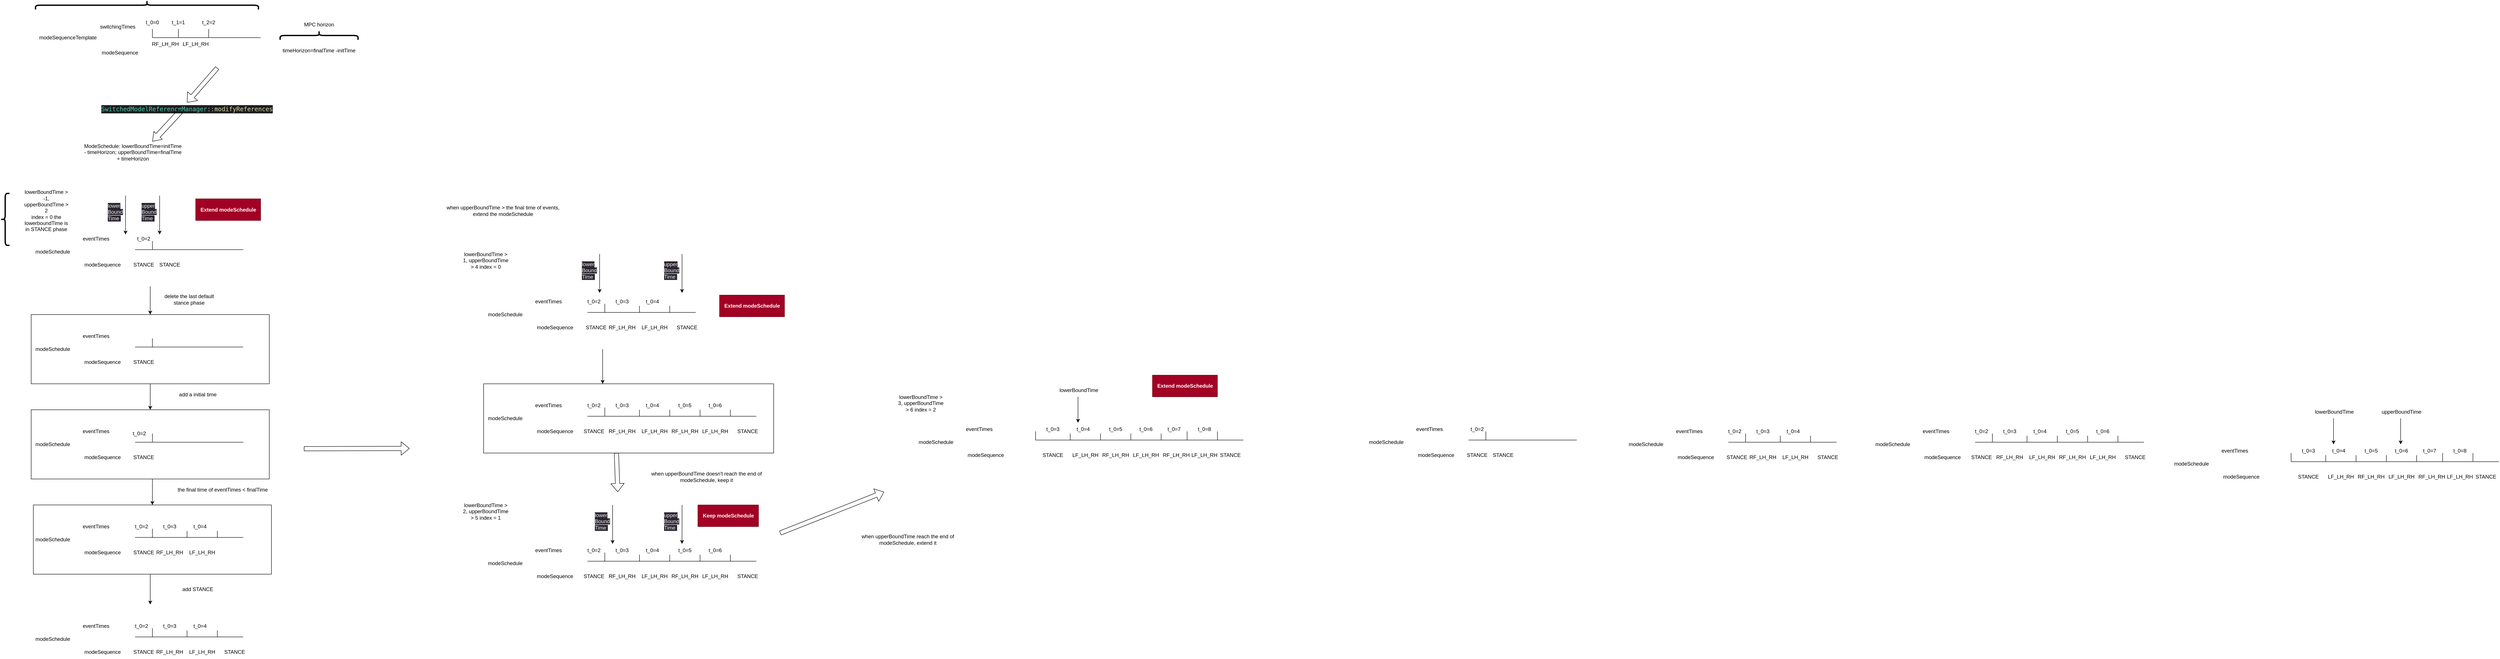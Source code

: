 <mxfile>
    <diagram id="Hmns1SX6gBMBKFeWI7t4" name="Page-1">
        <mxGraphModel dx="2286" dy="1203" grid="1" gridSize="10" guides="1" tooltips="1" connect="1" arrows="1" fold="1" page="1" pageScale="1" pageWidth="850" pageHeight="1100" math="0" shadow="0">
            <root>
                <mxCell id="0"/>
                <mxCell id="1" parent="0"/>
                <mxCell id="2" value="" style="endArrow=none;html=1;" parent="1" edge="1">
                    <mxGeometry width="50" height="50" relative="1" as="geometry">
                        <mxPoint x="-1210" y="270" as="sourcePoint"/>
                        <mxPoint x="-960" y="270" as="targetPoint"/>
                    </mxGeometry>
                </mxCell>
                <mxCell id="4" value="" style="endArrow=none;html=1;" parent="1" edge="1">
                    <mxGeometry width="50" height="50" relative="1" as="geometry">
                        <mxPoint x="-1170" y="270" as="sourcePoint"/>
                        <mxPoint x="-1170" y="250" as="targetPoint"/>
                    </mxGeometry>
                </mxCell>
                <mxCell id="5" value="modeSchedule" style="text;html=1;strokeColor=none;fillColor=none;align=center;verticalAlign=middle;whiteSpace=wrap;rounded=0;" parent="1" vertex="1">
                    <mxGeometry x="-1450" y="260" width="100" height="30" as="geometry"/>
                </mxCell>
                <mxCell id="6" value="t_0=2" style="text;html=1;strokeColor=none;fillColor=none;align=center;verticalAlign=middle;whiteSpace=wrap;rounded=0;" parent="1" vertex="1">
                    <mxGeometry x="-1220" y="230" width="60" height="30" as="geometry"/>
                </mxCell>
                <mxCell id="7" value="eventTimes" style="text;html=1;strokeColor=none;fillColor=none;align=center;verticalAlign=middle;whiteSpace=wrap;rounded=0;" parent="1" vertex="1">
                    <mxGeometry x="-1330" y="230" width="60" height="30" as="geometry"/>
                </mxCell>
                <mxCell id="8" value="modeSequence" style="text;html=1;strokeColor=none;fillColor=none;align=center;verticalAlign=middle;whiteSpace=wrap;rounded=0;" parent="1" vertex="1">
                    <mxGeometry x="-1330" y="290" width="90" height="30" as="geometry"/>
                </mxCell>
                <mxCell id="9" value="STANCE" style="text;html=1;strokeColor=none;fillColor=none;align=center;verticalAlign=middle;whiteSpace=wrap;rounded=0;" parent="1" vertex="1">
                    <mxGeometry x="-1220" y="290" width="60" height="30" as="geometry"/>
                </mxCell>
                <mxCell id="10" value="STANCE" style="text;html=1;strokeColor=none;fillColor=none;align=center;verticalAlign=middle;whiteSpace=wrap;rounded=0;" parent="1" vertex="1">
                    <mxGeometry x="-1160" y="290" width="60" height="30" as="geometry"/>
                </mxCell>
                <mxCell id="23" style="edgeStyle=none;html=1;exitX=0.5;exitY=1;exitDx=0;exitDy=0;entryX=0.5;entryY=0;entryDx=0;entryDy=0;" parent="1" target="21" edge="1">
                    <mxGeometry relative="1" as="geometry">
                        <mxPoint x="-1175" y="355" as="sourcePoint"/>
                    </mxGeometry>
                </mxCell>
                <mxCell id="13" value="" style="endArrow=none;html=1;" parent="1" edge="1">
                    <mxGeometry width="50" height="50" relative="1" as="geometry">
                        <mxPoint x="-1210" y="495" as="sourcePoint"/>
                        <mxPoint x="-960" y="495" as="targetPoint"/>
                    </mxGeometry>
                </mxCell>
                <mxCell id="14" value="" style="endArrow=none;html=1;" parent="1" edge="1">
                    <mxGeometry width="50" height="50" relative="1" as="geometry">
                        <mxPoint x="-1170" y="495" as="sourcePoint"/>
                        <mxPoint x="-1170" y="475" as="targetPoint"/>
                    </mxGeometry>
                </mxCell>
                <mxCell id="15" value="modeSchedule" style="text;html=1;strokeColor=none;fillColor=none;align=center;verticalAlign=middle;whiteSpace=wrap;rounded=0;" parent="1" vertex="1">
                    <mxGeometry x="-1450" y="485" width="100" height="30" as="geometry"/>
                </mxCell>
                <mxCell id="17" value="eventTimes" style="text;html=1;strokeColor=none;fillColor=none;align=center;verticalAlign=middle;whiteSpace=wrap;rounded=0;" parent="1" vertex="1">
                    <mxGeometry x="-1330" y="455" width="60" height="30" as="geometry"/>
                </mxCell>
                <mxCell id="18" value="modeSequence" style="text;html=1;strokeColor=none;fillColor=none;align=center;verticalAlign=middle;whiteSpace=wrap;rounded=0;" parent="1" vertex="1">
                    <mxGeometry x="-1330" y="515" width="90" height="30" as="geometry"/>
                </mxCell>
                <mxCell id="19" value="STANCE" style="text;html=1;strokeColor=none;fillColor=none;align=center;verticalAlign=middle;whiteSpace=wrap;rounded=0;" parent="1" vertex="1">
                    <mxGeometry x="-1220" y="515" width="60" height="30" as="geometry"/>
                </mxCell>
                <mxCell id="21" value="" style="rounded=0;whiteSpace=wrap;html=1;fillColor=none;" parent="1" vertex="1">
                    <mxGeometry x="-1450" y="420" width="550" height="160" as="geometry"/>
                </mxCell>
                <mxCell id="24" value="" style="endArrow=none;html=1;" parent="1" edge="1">
                    <mxGeometry width="50" height="50" relative="1" as="geometry">
                        <mxPoint x="-1170" y="-220" as="sourcePoint"/>
                        <mxPoint x="-920" y="-220" as="targetPoint"/>
                    </mxGeometry>
                </mxCell>
                <mxCell id="25" value="" style="endArrow=none;html=1;entryX=0.5;entryY=1;entryDx=0;entryDy=0;" parent="1" target="34" edge="1">
                    <mxGeometry width="50" height="50" relative="1" as="geometry">
                        <mxPoint x="-1110" y="-220" as="sourcePoint"/>
                        <mxPoint x="-1130" y="-240" as="targetPoint"/>
                    </mxGeometry>
                </mxCell>
                <mxCell id="26" value="modeSequenceTemplate" style="text;html=1;strokeColor=none;fillColor=none;align=center;verticalAlign=middle;whiteSpace=wrap;rounded=0;" parent="1" vertex="1">
                    <mxGeometry x="-1440" y="-235" width="150" height="30" as="geometry"/>
                </mxCell>
                <mxCell id="27" value="t_0=0" style="text;html=1;strokeColor=none;fillColor=none;align=center;verticalAlign=middle;whiteSpace=wrap;rounded=0;" parent="1" vertex="1">
                    <mxGeometry x="-1200" y="-270" width="60" height="30" as="geometry"/>
                </mxCell>
                <mxCell id="28" value="switchingTimes" style="text;html=1;strokeColor=none;fillColor=none;align=center;verticalAlign=middle;whiteSpace=wrap;rounded=0;" parent="1" vertex="1">
                    <mxGeometry x="-1290" y="-260" width="80" height="30" as="geometry"/>
                </mxCell>
                <mxCell id="29" value="modeSequence" style="text;html=1;strokeColor=none;fillColor=none;align=center;verticalAlign=middle;whiteSpace=wrap;rounded=0;" parent="1" vertex="1">
                    <mxGeometry x="-1290" y="-200" width="90" height="30" as="geometry"/>
                </mxCell>
                <mxCell id="30" value="RF_LH_RH" style="text;html=1;strokeColor=none;fillColor=none;align=center;verticalAlign=middle;whiteSpace=wrap;rounded=0;" parent="1" vertex="1">
                    <mxGeometry x="-1170" y="-220" width="60" height="30" as="geometry"/>
                </mxCell>
                <mxCell id="31" value="LF_LH_RH" style="text;html=1;strokeColor=none;fillColor=none;align=center;verticalAlign=middle;whiteSpace=wrap;rounded=0;" parent="1" vertex="1">
                    <mxGeometry x="-1100" y="-220" width="60" height="30" as="geometry"/>
                </mxCell>
                <mxCell id="33" value="" style="endArrow=none;html=1;" parent="1" edge="1">
                    <mxGeometry width="50" height="50" relative="1" as="geometry">
                        <mxPoint x="-1170" y="-220" as="sourcePoint"/>
                        <mxPoint x="-1170" y="-240" as="targetPoint"/>
                    </mxGeometry>
                </mxCell>
                <mxCell id="34" value="t_1=1" style="text;html=1;strokeColor=none;fillColor=none;align=center;verticalAlign=middle;whiteSpace=wrap;rounded=0;" parent="1" vertex="1">
                    <mxGeometry x="-1140" y="-270" width="60" height="30" as="geometry"/>
                </mxCell>
                <mxCell id="35" value="" style="endArrow=none;html=1;entryX=0.5;entryY=1;entryDx=0;entryDy=0;" parent="1" edge="1">
                    <mxGeometry width="50" height="50" relative="1" as="geometry">
                        <mxPoint x="-1040" y="-220" as="sourcePoint"/>
                        <mxPoint x="-1040" y="-240" as="targetPoint"/>
                    </mxGeometry>
                </mxCell>
                <mxCell id="36" value="t_2=2" style="text;html=1;strokeColor=none;fillColor=none;align=center;verticalAlign=middle;whiteSpace=wrap;rounded=0;" parent="1" vertex="1">
                    <mxGeometry x="-1070" y="-270" width="60" height="30" as="geometry"/>
                </mxCell>
                <mxCell id="37" value="" style="endArrow=none;html=1;" parent="1" edge="1">
                    <mxGeometry width="50" height="50" relative="1" as="geometry">
                        <mxPoint x="-1210" y="715" as="sourcePoint"/>
                        <mxPoint x="-960" y="715" as="targetPoint"/>
                    </mxGeometry>
                </mxCell>
                <mxCell id="38" value="" style="endArrow=none;html=1;" parent="1" edge="1">
                    <mxGeometry width="50" height="50" relative="1" as="geometry">
                        <mxPoint x="-1170" y="715" as="sourcePoint"/>
                        <mxPoint x="-1170" y="695" as="targetPoint"/>
                    </mxGeometry>
                </mxCell>
                <mxCell id="39" value="modeSchedule" style="text;html=1;strokeColor=none;fillColor=none;align=center;verticalAlign=middle;whiteSpace=wrap;rounded=0;" parent="1" vertex="1">
                    <mxGeometry x="-1450" y="705" width="100" height="30" as="geometry"/>
                </mxCell>
                <mxCell id="40" value="eventTimes" style="text;html=1;strokeColor=none;fillColor=none;align=center;verticalAlign=middle;whiteSpace=wrap;rounded=0;" parent="1" vertex="1">
                    <mxGeometry x="-1330" y="675" width="60" height="30" as="geometry"/>
                </mxCell>
                <mxCell id="41" value="modeSequence" style="text;html=1;strokeColor=none;fillColor=none;align=center;verticalAlign=middle;whiteSpace=wrap;rounded=0;" parent="1" vertex="1">
                    <mxGeometry x="-1330" y="735" width="90" height="30" as="geometry"/>
                </mxCell>
                <mxCell id="42" value="STANCE" style="text;html=1;strokeColor=none;fillColor=none;align=center;verticalAlign=middle;whiteSpace=wrap;rounded=0;" parent="1" vertex="1">
                    <mxGeometry x="-1220" y="735" width="60" height="30" as="geometry"/>
                </mxCell>
                <mxCell id="43" value="" style="rounded=0;whiteSpace=wrap;html=1;fillColor=none;" parent="1" vertex="1">
                    <mxGeometry x="-1450" y="640" width="550" height="160" as="geometry"/>
                </mxCell>
                <mxCell id="45" value="" style="endArrow=classic;html=1;entryX=0.5;entryY=0;entryDx=0;entryDy=0;exitX=0.5;exitY=1;exitDx=0;exitDy=0;" parent="1" source="21" target="43" edge="1">
                    <mxGeometry width="50" height="50" relative="1" as="geometry">
                        <mxPoint x="-1120" y="590" as="sourcePoint"/>
                        <mxPoint x="-1070" y="540" as="targetPoint"/>
                    </mxGeometry>
                </mxCell>
                <mxCell id="46" value="t_0=2" style="text;html=1;strokeColor=none;fillColor=none;align=center;verticalAlign=middle;whiteSpace=wrap;rounded=0;" parent="1" vertex="1">
                    <mxGeometry x="-1230" y="680" width="60" height="30" as="geometry"/>
                </mxCell>
                <mxCell id="47" value="timeHorizon=finalTime -initTime" style="text;html=1;strokeColor=none;fillColor=none;align=center;verticalAlign=middle;whiteSpace=wrap;rounded=0;" parent="1" vertex="1">
                    <mxGeometry x="-880" y="-205" width="190" height="30" as="geometry"/>
                </mxCell>
                <mxCell id="48" value="ModeSchedule: lowerBoundTime=initTime - timeHorizon; upperBoundTime=finalTime + timeHorizon" style="text;html=1;strokeColor=none;fillColor=none;align=center;verticalAlign=middle;whiteSpace=wrap;rounded=0;" parent="1" vertex="1">
                    <mxGeometry x="-1330" y="20" width="230" height="50" as="geometry"/>
                </mxCell>
                <mxCell id="49" value="delete the last default stance phase" style="text;html=1;strokeColor=none;fillColor=none;align=center;verticalAlign=middle;whiteSpace=wrap;rounded=0;" parent="1" vertex="1">
                    <mxGeometry x="-1160" y="370" width="150" height="30" as="geometry"/>
                </mxCell>
                <mxCell id="50" value="add a initial time" style="text;html=1;strokeColor=none;fillColor=none;align=center;verticalAlign=middle;whiteSpace=wrap;rounded=0;" parent="1" vertex="1">
                    <mxGeometry x="-1140" y="590" width="150" height="30" as="geometry"/>
                </mxCell>
                <mxCell id="51" value="" style="endArrow=classic;html=1;entryX=0.5;entryY=0;entryDx=0;entryDy=0;exitX=0.5;exitY=1;exitDx=0;exitDy=0;" parent="1" edge="1">
                    <mxGeometry width="50" height="50" relative="1" as="geometry">
                        <mxPoint x="-1170" y="800" as="sourcePoint"/>
                        <mxPoint x="-1170" y="860" as="targetPoint"/>
                    </mxGeometry>
                </mxCell>
                <mxCell id="52" value="the final time of eventTimes &amp;lt; finalTime" style="text;html=1;strokeColor=none;fillColor=none;align=center;verticalAlign=middle;whiteSpace=wrap;rounded=0;" parent="1" vertex="1">
                    <mxGeometry x="-1135" y="810" width="255" height="30" as="geometry"/>
                </mxCell>
                <mxCell id="55" value="RF_LH_RH" style="text;html=1;strokeColor=none;fillColor=none;align=center;verticalAlign=middle;whiteSpace=wrap;rounded=0;" parent="1" vertex="1">
                    <mxGeometry x="-1160" y="955" width="60" height="30" as="geometry"/>
                </mxCell>
                <mxCell id="56" value="" style="endArrow=none;html=1;" parent="1" edge="1">
                    <mxGeometry width="50" height="50" relative="1" as="geometry">
                        <mxPoint x="-1210.0" y="935" as="sourcePoint"/>
                        <mxPoint x="-960.0" y="935" as="targetPoint"/>
                    </mxGeometry>
                </mxCell>
                <mxCell id="57" value="" style="endArrow=none;html=1;" parent="1" edge="1">
                    <mxGeometry width="50" height="50" relative="1" as="geometry">
                        <mxPoint x="-1170.0" y="935" as="sourcePoint"/>
                        <mxPoint x="-1170.0" y="915" as="targetPoint"/>
                    </mxGeometry>
                </mxCell>
                <mxCell id="58" value="modeSchedule" style="text;html=1;strokeColor=none;fillColor=none;align=center;verticalAlign=middle;whiteSpace=wrap;rounded=0;" parent="1" vertex="1">
                    <mxGeometry x="-1450" y="925" width="100" height="30" as="geometry"/>
                </mxCell>
                <mxCell id="59" value="eventTimes" style="text;html=1;strokeColor=none;fillColor=none;align=center;verticalAlign=middle;whiteSpace=wrap;rounded=0;" parent="1" vertex="1">
                    <mxGeometry x="-1330" y="895" width="60" height="30" as="geometry"/>
                </mxCell>
                <mxCell id="60" value="modeSequence" style="text;html=1;strokeColor=none;fillColor=none;align=center;verticalAlign=middle;whiteSpace=wrap;rounded=0;" parent="1" vertex="1">
                    <mxGeometry x="-1330" y="955" width="90" height="30" as="geometry"/>
                </mxCell>
                <mxCell id="61" value="STANCE" style="text;html=1;strokeColor=none;fillColor=none;align=center;verticalAlign=middle;whiteSpace=wrap;rounded=0;" parent="1" vertex="1">
                    <mxGeometry x="-1220" y="955" width="60" height="30" as="geometry"/>
                </mxCell>
                <mxCell id="63" value="t_0=2" style="text;html=1;strokeColor=none;fillColor=none;align=center;verticalAlign=middle;whiteSpace=wrap;rounded=0;" parent="1" vertex="1">
                    <mxGeometry x="-1220" y="895" width="50" height="30" as="geometry"/>
                </mxCell>
                <mxCell id="65" value="" style="endArrow=none;html=1;" parent="1" edge="1">
                    <mxGeometry width="50" height="50" relative="1" as="geometry">
                        <mxPoint x="-1090" y="935" as="sourcePoint"/>
                        <mxPoint x="-1090" y="920" as="targetPoint"/>
                        <Array as="points">
                            <mxPoint x="-1090" y="925"/>
                        </Array>
                    </mxGeometry>
                </mxCell>
                <mxCell id="66" value="t_0=3" style="text;html=1;strokeColor=none;fillColor=none;align=center;verticalAlign=middle;whiteSpace=wrap;rounded=0;" parent="1" vertex="1">
                    <mxGeometry x="-1155" y="895" width="50" height="30" as="geometry"/>
                </mxCell>
                <mxCell id="67" value="" style="endArrow=none;html=1;" parent="1" edge="1">
                    <mxGeometry width="50" height="50" relative="1" as="geometry">
                        <mxPoint x="-1020" y="935" as="sourcePoint"/>
                        <mxPoint x="-1020" y="920" as="targetPoint"/>
                        <Array as="points">
                            <mxPoint x="-1020" y="925"/>
                        </Array>
                    </mxGeometry>
                </mxCell>
                <mxCell id="68" value="t_0=4" style="text;html=1;strokeColor=none;fillColor=none;align=center;verticalAlign=middle;whiteSpace=wrap;rounded=0;" parent="1" vertex="1">
                    <mxGeometry x="-1085" y="895" width="50" height="30" as="geometry"/>
                </mxCell>
                <mxCell id="69" value="LF_LH_RH" style="text;html=1;strokeColor=none;fillColor=none;align=center;verticalAlign=middle;whiteSpace=wrap;rounded=0;" parent="1" vertex="1">
                    <mxGeometry x="-1085" y="955" width="60" height="30" as="geometry"/>
                </mxCell>
                <mxCell id="70" value="RF_LH_RH" style="text;html=1;strokeColor=none;fillColor=none;align=center;verticalAlign=middle;whiteSpace=wrap;rounded=0;" parent="1" vertex="1">
                    <mxGeometry x="-1160" y="1185" width="60" height="30" as="geometry"/>
                </mxCell>
                <mxCell id="71" value="" style="endArrow=none;html=1;" parent="1" edge="1">
                    <mxGeometry width="50" height="50" relative="1" as="geometry">
                        <mxPoint x="-1210.0" y="1165" as="sourcePoint"/>
                        <mxPoint x="-960.0" y="1165" as="targetPoint"/>
                    </mxGeometry>
                </mxCell>
                <mxCell id="72" value="" style="endArrow=none;html=1;" parent="1" edge="1">
                    <mxGeometry width="50" height="50" relative="1" as="geometry">
                        <mxPoint x="-1170.0" y="1165" as="sourcePoint"/>
                        <mxPoint x="-1170.0" y="1145" as="targetPoint"/>
                    </mxGeometry>
                </mxCell>
                <mxCell id="73" value="modeSchedule" style="text;html=1;strokeColor=none;fillColor=none;align=center;verticalAlign=middle;whiteSpace=wrap;rounded=0;" parent="1" vertex="1">
                    <mxGeometry x="-1450" y="1155" width="100" height="30" as="geometry"/>
                </mxCell>
                <mxCell id="74" value="eventTimes" style="text;html=1;strokeColor=none;fillColor=none;align=center;verticalAlign=middle;whiteSpace=wrap;rounded=0;" parent="1" vertex="1">
                    <mxGeometry x="-1330" y="1125" width="60" height="30" as="geometry"/>
                </mxCell>
                <mxCell id="75" value="modeSequence" style="text;html=1;strokeColor=none;fillColor=none;align=center;verticalAlign=middle;whiteSpace=wrap;rounded=0;" parent="1" vertex="1">
                    <mxGeometry x="-1330" y="1185" width="90" height="30" as="geometry"/>
                </mxCell>
                <mxCell id="76" value="STANCE" style="text;html=1;strokeColor=none;fillColor=none;align=center;verticalAlign=middle;whiteSpace=wrap;rounded=0;" parent="1" vertex="1">
                    <mxGeometry x="-1220" y="1185" width="60" height="30" as="geometry"/>
                </mxCell>
                <mxCell id="78" value="t_0=2" style="text;html=1;strokeColor=none;fillColor=none;align=center;verticalAlign=middle;whiteSpace=wrap;rounded=0;" parent="1" vertex="1">
                    <mxGeometry x="-1220" y="1125" width="50" height="30" as="geometry"/>
                </mxCell>
                <mxCell id="79" value="" style="endArrow=none;html=1;" parent="1" edge="1">
                    <mxGeometry width="50" height="50" relative="1" as="geometry">
                        <mxPoint x="-1090" y="1165" as="sourcePoint"/>
                        <mxPoint x="-1090" y="1150" as="targetPoint"/>
                        <Array as="points">
                            <mxPoint x="-1090" y="1155"/>
                        </Array>
                    </mxGeometry>
                </mxCell>
                <mxCell id="80" value="t_0=3" style="text;html=1;strokeColor=none;fillColor=none;align=center;verticalAlign=middle;whiteSpace=wrap;rounded=0;" parent="1" vertex="1">
                    <mxGeometry x="-1155" y="1125" width="50" height="30" as="geometry"/>
                </mxCell>
                <mxCell id="81" value="" style="endArrow=none;html=1;" parent="1" edge="1">
                    <mxGeometry width="50" height="50" relative="1" as="geometry">
                        <mxPoint x="-1020" y="1165" as="sourcePoint"/>
                        <mxPoint x="-1020" y="1150" as="targetPoint"/>
                        <Array as="points">
                            <mxPoint x="-1020" y="1155"/>
                        </Array>
                    </mxGeometry>
                </mxCell>
                <mxCell id="82" value="t_0=4" style="text;html=1;strokeColor=none;fillColor=none;align=center;verticalAlign=middle;whiteSpace=wrap;rounded=0;" parent="1" vertex="1">
                    <mxGeometry x="-1085" y="1125" width="50" height="30" as="geometry"/>
                </mxCell>
                <mxCell id="83" value="LF_LH_RH" style="text;html=1;strokeColor=none;fillColor=none;align=center;verticalAlign=middle;whiteSpace=wrap;rounded=0;" parent="1" vertex="1">
                    <mxGeometry x="-1085" y="1185" width="60" height="30" as="geometry"/>
                </mxCell>
                <mxCell id="85" value="" style="endArrow=classic;html=1;entryX=0.5;entryY=0;entryDx=0;entryDy=0;exitX=0.5;exitY=1;exitDx=0;exitDy=0;" parent="1" edge="1">
                    <mxGeometry width="50" height="50" relative="1" as="geometry">
                        <mxPoint x="-1175" y="1020" as="sourcePoint"/>
                        <mxPoint x="-1175" y="1090" as="targetPoint"/>
                    </mxGeometry>
                </mxCell>
                <mxCell id="86" value="add STANCE" style="text;html=1;strokeColor=none;fillColor=none;align=center;verticalAlign=middle;whiteSpace=wrap;rounded=0;" parent="1" vertex="1">
                    <mxGeometry x="-1140" y="1040" width="150" height="30" as="geometry"/>
                </mxCell>
                <mxCell id="87" value="STANCE" style="text;html=1;strokeColor=none;fillColor=none;align=center;verticalAlign=middle;whiteSpace=wrap;rounded=0;" parent="1" vertex="1">
                    <mxGeometry x="-1010" y="1185" width="60" height="30" as="geometry"/>
                </mxCell>
                <mxCell id="90" value="lowerBoundTime &amp;gt; -1, upperBoundTime &amp;gt; 2 &lt;br&gt;index = 0 the lowerboundTime is in STANCE phase" style="text;html=1;strokeColor=none;fillColor=none;align=center;verticalAlign=middle;whiteSpace=wrap;rounded=0;" parent="1" vertex="1">
                    <mxGeometry x="-1470" y="120" width="110" height="120" as="geometry"/>
                </mxCell>
                <mxCell id="93" value="RF_LH_RH" style="text;html=1;strokeColor=none;fillColor=none;align=center;verticalAlign=middle;whiteSpace=wrap;rounded=0;" parent="1" vertex="1">
                    <mxGeometry x="-115" y="435" width="60" height="30" as="geometry"/>
                </mxCell>
                <mxCell id="94" value="" style="endArrow=none;html=1;" parent="1" edge="1">
                    <mxGeometry width="50" height="50" relative="1" as="geometry">
                        <mxPoint x="-165.0" y="415" as="sourcePoint"/>
                        <mxPoint x="85.0" y="415" as="targetPoint"/>
                    </mxGeometry>
                </mxCell>
                <mxCell id="95" value="" style="endArrow=none;html=1;" parent="1" edge="1">
                    <mxGeometry width="50" height="50" relative="1" as="geometry">
                        <mxPoint x="-125.0" y="415" as="sourcePoint"/>
                        <mxPoint x="-125.0" y="395" as="targetPoint"/>
                    </mxGeometry>
                </mxCell>
                <mxCell id="96" value="modeSchedule" style="text;html=1;strokeColor=none;fillColor=none;align=center;verticalAlign=middle;whiteSpace=wrap;rounded=0;" parent="1" vertex="1">
                    <mxGeometry x="-405" y="405" width="100" height="30" as="geometry"/>
                </mxCell>
                <mxCell id="97" value="eventTimes" style="text;html=1;strokeColor=none;fillColor=none;align=center;verticalAlign=middle;whiteSpace=wrap;rounded=0;" parent="1" vertex="1">
                    <mxGeometry x="-285" y="375" width="60" height="30" as="geometry"/>
                </mxCell>
                <mxCell id="98" value="modeSequence" style="text;html=1;strokeColor=none;fillColor=none;align=center;verticalAlign=middle;whiteSpace=wrap;rounded=0;" parent="1" vertex="1">
                    <mxGeometry x="-285" y="435" width="90" height="30" as="geometry"/>
                </mxCell>
                <mxCell id="99" value="STANCE" style="text;html=1;strokeColor=none;fillColor=none;align=center;verticalAlign=middle;whiteSpace=wrap;rounded=0;" parent="1" vertex="1">
                    <mxGeometry x="-175" y="435" width="60" height="30" as="geometry"/>
                </mxCell>
                <mxCell id="101" value="t_0=2" style="text;html=1;strokeColor=none;fillColor=none;align=center;verticalAlign=middle;whiteSpace=wrap;rounded=0;" parent="1" vertex="1">
                    <mxGeometry x="-175" y="375" width="50" height="30" as="geometry"/>
                </mxCell>
                <mxCell id="102" value="" style="endArrow=none;html=1;" parent="1" edge="1">
                    <mxGeometry width="50" height="50" relative="1" as="geometry">
                        <mxPoint x="-45" y="415" as="sourcePoint"/>
                        <mxPoint x="-45" y="400" as="targetPoint"/>
                        <Array as="points">
                            <mxPoint x="-45" y="405"/>
                        </Array>
                    </mxGeometry>
                </mxCell>
                <mxCell id="103" value="t_0=3" style="text;html=1;strokeColor=none;fillColor=none;align=center;verticalAlign=middle;whiteSpace=wrap;rounded=0;" parent="1" vertex="1">
                    <mxGeometry x="-110" y="375" width="50" height="30" as="geometry"/>
                </mxCell>
                <mxCell id="104" value="" style="endArrow=none;html=1;" parent="1" edge="1">
                    <mxGeometry width="50" height="50" relative="1" as="geometry">
                        <mxPoint x="25" y="415" as="sourcePoint"/>
                        <mxPoint x="25" y="400" as="targetPoint"/>
                        <Array as="points">
                            <mxPoint x="25" y="405"/>
                        </Array>
                    </mxGeometry>
                </mxCell>
                <mxCell id="105" value="t_0=4" style="text;html=1;strokeColor=none;fillColor=none;align=center;verticalAlign=middle;whiteSpace=wrap;rounded=0;" parent="1" vertex="1">
                    <mxGeometry x="-40" y="375" width="50" height="30" as="geometry"/>
                </mxCell>
                <mxCell id="106" value="LF_LH_RH" style="text;html=1;strokeColor=none;fillColor=none;align=center;verticalAlign=middle;whiteSpace=wrap;rounded=0;" parent="1" vertex="1">
                    <mxGeometry x="-40" y="435" width="60" height="30" as="geometry"/>
                </mxCell>
                <mxCell id="107" value="STANCE" style="text;html=1;strokeColor=none;fillColor=none;align=center;verticalAlign=middle;whiteSpace=wrap;rounded=0;" parent="1" vertex="1">
                    <mxGeometry x="35" y="435" width="60" height="30" as="geometry"/>
                </mxCell>
                <mxCell id="109" value="" style="endArrow=none;html=1;" parent="1" edge="1">
                    <mxGeometry width="50" height="50" relative="1" as="geometry">
                        <mxPoint x="-165.0" y="655" as="sourcePoint"/>
                        <mxPoint x="225" y="655" as="targetPoint"/>
                    </mxGeometry>
                </mxCell>
                <mxCell id="110" value="" style="endArrow=none;html=1;" parent="1" edge="1">
                    <mxGeometry width="50" height="50" relative="1" as="geometry">
                        <mxPoint x="-125.0" y="655" as="sourcePoint"/>
                        <mxPoint x="-125.0" y="635" as="targetPoint"/>
                    </mxGeometry>
                </mxCell>
                <mxCell id="111" value="modeSchedule" style="text;html=1;strokeColor=none;fillColor=none;align=center;verticalAlign=middle;whiteSpace=wrap;rounded=0;" parent="1" vertex="1">
                    <mxGeometry x="-405" y="645" width="100" height="30" as="geometry"/>
                </mxCell>
                <mxCell id="112" value="eventTimes" style="text;html=1;strokeColor=none;fillColor=none;align=center;verticalAlign=middle;whiteSpace=wrap;rounded=0;" parent="1" vertex="1">
                    <mxGeometry x="-285" y="615" width="60" height="30" as="geometry"/>
                </mxCell>
                <mxCell id="113" value="modeSequence" style="text;html=1;strokeColor=none;fillColor=none;align=center;verticalAlign=middle;whiteSpace=wrap;rounded=0;" parent="1" vertex="1">
                    <mxGeometry x="-285" y="675" width="90" height="30" as="geometry"/>
                </mxCell>
                <mxCell id="117" value="" style="endArrow=none;html=1;" parent="1" edge="1">
                    <mxGeometry width="50" height="50" relative="1" as="geometry">
                        <mxPoint x="-45" y="655" as="sourcePoint"/>
                        <mxPoint x="-45" y="640" as="targetPoint"/>
                        <Array as="points">
                            <mxPoint x="-45" y="645"/>
                        </Array>
                    </mxGeometry>
                </mxCell>
                <mxCell id="118" value="t_0=3" style="text;html=1;strokeColor=none;fillColor=none;align=center;verticalAlign=middle;whiteSpace=wrap;rounded=0;" parent="1" vertex="1">
                    <mxGeometry x="-110" y="615" width="50" height="30" as="geometry"/>
                </mxCell>
                <mxCell id="119" value="" style="endArrow=none;html=1;" parent="1" edge="1">
                    <mxGeometry width="50" height="50" relative="1" as="geometry">
                        <mxPoint x="25" y="655" as="sourcePoint"/>
                        <mxPoint x="25" y="640" as="targetPoint"/>
                        <Array as="points">
                            <mxPoint x="25" y="645"/>
                        </Array>
                    </mxGeometry>
                </mxCell>
                <mxCell id="120" value="t_0=4" style="text;html=1;strokeColor=none;fillColor=none;align=center;verticalAlign=middle;whiteSpace=wrap;rounded=0;" parent="1" vertex="1">
                    <mxGeometry x="-40" y="615" width="50" height="30" as="geometry"/>
                </mxCell>
                <mxCell id="121" value="LF_LH_RH" style="text;html=1;strokeColor=none;fillColor=none;align=center;verticalAlign=middle;whiteSpace=wrap;rounded=0;" parent="1" vertex="1">
                    <mxGeometry x="-40" y="675" width="60" height="30" as="geometry"/>
                </mxCell>
                <mxCell id="123" value="" style="endArrow=classic;html=1;exitX=0.5;exitY=1;exitDx=0;exitDy=0;entryX=0.5;entryY=0;entryDx=0;entryDy=0;" parent="1" edge="1">
                    <mxGeometry width="50" height="50" relative="1" as="geometry">
                        <mxPoint x="-130" y="500" as="sourcePoint"/>
                        <mxPoint x="-130" y="580" as="targetPoint"/>
                    </mxGeometry>
                </mxCell>
                <mxCell id="125" value="STANCE" style="text;html=1;strokeColor=none;fillColor=none;align=center;verticalAlign=middle;whiteSpace=wrap;rounded=0;" parent="1" vertex="1">
                    <mxGeometry x="-180" y="675" width="60" height="30" as="geometry"/>
                </mxCell>
                <mxCell id="126" value="lowerBoundTime &amp;gt; 1, upperBoundTime &amp;gt; 4 index = 0" style="text;html=1;strokeColor=none;fillColor=none;align=center;verticalAlign=middle;whiteSpace=wrap;rounded=0;" parent="1" vertex="1">
                    <mxGeometry x="-455" y="260" width="110" height="70" as="geometry"/>
                </mxCell>
                <mxCell id="127" value="t_0=2" style="text;html=1;strokeColor=none;fillColor=none;align=center;verticalAlign=middle;whiteSpace=wrap;rounded=0;" parent="1" vertex="1">
                    <mxGeometry x="-175" y="615" width="50" height="30" as="geometry"/>
                </mxCell>
                <mxCell id="128" value="RF_LH_RH" style="text;html=1;strokeColor=none;fillColor=none;align=center;verticalAlign=middle;whiteSpace=wrap;rounded=0;" parent="1" vertex="1">
                    <mxGeometry x="-115" y="675" width="60" height="30" as="geometry"/>
                </mxCell>
                <mxCell id="129" value="RF_LH_RH" style="text;html=1;strokeColor=none;fillColor=none;align=center;verticalAlign=middle;whiteSpace=wrap;rounded=0;" parent="1" vertex="1">
                    <mxGeometry x="30" y="675" width="60" height="30" as="geometry"/>
                </mxCell>
                <mxCell id="130" value="t_0=5" style="text;html=1;strokeColor=none;fillColor=none;align=center;verticalAlign=middle;whiteSpace=wrap;rounded=0;" parent="1" vertex="1">
                    <mxGeometry x="35" y="615" width="50" height="30" as="geometry"/>
                </mxCell>
                <mxCell id="133" value="" style="endArrow=none;html=1;" parent="1" edge="1">
                    <mxGeometry width="50" height="50" relative="1" as="geometry">
                        <mxPoint x="95" y="655" as="sourcePoint"/>
                        <mxPoint x="95" y="640" as="targetPoint"/>
                        <Array as="points">
                            <mxPoint x="95" y="645"/>
                        </Array>
                    </mxGeometry>
                </mxCell>
                <mxCell id="134" value="LF_LH_RH" style="text;html=1;strokeColor=none;fillColor=none;align=center;verticalAlign=middle;whiteSpace=wrap;rounded=0;" parent="1" vertex="1">
                    <mxGeometry x="100" y="675" width="60" height="30" as="geometry"/>
                </mxCell>
                <mxCell id="135" value="" style="endArrow=none;html=1;" parent="1" edge="1">
                    <mxGeometry width="50" height="50" relative="1" as="geometry">
                        <mxPoint x="165" y="655" as="sourcePoint"/>
                        <mxPoint x="165" y="640" as="targetPoint"/>
                        <Array as="points">
                            <mxPoint x="165" y="645"/>
                        </Array>
                    </mxGeometry>
                </mxCell>
                <mxCell id="136" value="t_0=6" style="text;html=1;strokeColor=none;fillColor=none;align=center;verticalAlign=middle;whiteSpace=wrap;rounded=0;" parent="1" vertex="1">
                    <mxGeometry x="105" y="615" width="50" height="30" as="geometry"/>
                </mxCell>
                <mxCell id="137" value="STANCE" style="text;html=1;strokeColor=none;fillColor=none;align=center;verticalAlign=middle;whiteSpace=wrap;rounded=0;" parent="1" vertex="1">
                    <mxGeometry x="175" y="675" width="60" height="30" as="geometry"/>
                </mxCell>
                <mxCell id="139" value="" style="rounded=0;whiteSpace=wrap;html=1;fillColor=none;" parent="1" vertex="1">
                    <mxGeometry x="-405" y="580" width="670" height="160" as="geometry"/>
                </mxCell>
                <mxCell id="141" value="lowerBoundTime &amp;gt; 2, upperBoundTime &amp;gt; 5 index = 1" style="text;html=1;strokeColor=none;fillColor=none;align=center;verticalAlign=middle;whiteSpace=wrap;rounded=0;" parent="1" vertex="1">
                    <mxGeometry x="-455" y="840" width="110" height="70" as="geometry"/>
                </mxCell>
                <mxCell id="142" value="when upperBoundTime &amp;gt; the final time of events, extend the modeSchedule" style="text;html=1;strokeColor=none;fillColor=none;align=center;verticalAlign=middle;whiteSpace=wrap;rounded=0;" parent="1" vertex="1">
                    <mxGeometry x="-510" y="145" width="300" height="70" as="geometry"/>
                </mxCell>
                <mxCell id="143" value="" style="endArrow=none;html=1;" parent="1" edge="1">
                    <mxGeometry width="50" height="50" relative="1" as="geometry">
                        <mxPoint x="-165.0" y="990" as="sourcePoint"/>
                        <mxPoint x="225" y="990" as="targetPoint"/>
                    </mxGeometry>
                </mxCell>
                <mxCell id="144" value="" style="endArrow=none;html=1;" parent="1" edge="1">
                    <mxGeometry width="50" height="50" relative="1" as="geometry">
                        <mxPoint x="-125.0" y="990" as="sourcePoint"/>
                        <mxPoint x="-125.0" y="970" as="targetPoint"/>
                    </mxGeometry>
                </mxCell>
                <mxCell id="145" value="modeSchedule" style="text;html=1;strokeColor=none;fillColor=none;align=center;verticalAlign=middle;whiteSpace=wrap;rounded=0;" parent="1" vertex="1">
                    <mxGeometry x="-405" y="980" width="100" height="30" as="geometry"/>
                </mxCell>
                <mxCell id="146" value="eventTimes" style="text;html=1;strokeColor=none;fillColor=none;align=center;verticalAlign=middle;whiteSpace=wrap;rounded=0;" parent="1" vertex="1">
                    <mxGeometry x="-285" y="950" width="60" height="30" as="geometry"/>
                </mxCell>
                <mxCell id="147" value="modeSequence" style="text;html=1;strokeColor=none;fillColor=none;align=center;verticalAlign=middle;whiteSpace=wrap;rounded=0;" parent="1" vertex="1">
                    <mxGeometry x="-285" y="1010" width="90" height="30" as="geometry"/>
                </mxCell>
                <mxCell id="148" value="" style="endArrow=none;html=1;" parent="1" edge="1">
                    <mxGeometry width="50" height="50" relative="1" as="geometry">
                        <mxPoint x="-45" y="990" as="sourcePoint"/>
                        <mxPoint x="-45" y="975" as="targetPoint"/>
                        <Array as="points">
                            <mxPoint x="-45" y="980"/>
                        </Array>
                    </mxGeometry>
                </mxCell>
                <mxCell id="149" value="t_0=3" style="text;html=1;strokeColor=none;fillColor=none;align=center;verticalAlign=middle;whiteSpace=wrap;rounded=0;" parent="1" vertex="1">
                    <mxGeometry x="-110" y="950" width="50" height="30" as="geometry"/>
                </mxCell>
                <mxCell id="150" value="" style="endArrow=none;html=1;" parent="1" edge="1">
                    <mxGeometry width="50" height="50" relative="1" as="geometry">
                        <mxPoint x="25" y="990" as="sourcePoint"/>
                        <mxPoint x="25" y="975" as="targetPoint"/>
                        <Array as="points">
                            <mxPoint x="25" y="980"/>
                        </Array>
                    </mxGeometry>
                </mxCell>
                <mxCell id="151" value="t_0=4" style="text;html=1;strokeColor=none;fillColor=none;align=center;verticalAlign=middle;whiteSpace=wrap;rounded=0;" parent="1" vertex="1">
                    <mxGeometry x="-40" y="950" width="50" height="30" as="geometry"/>
                </mxCell>
                <mxCell id="152" value="LF_LH_RH" style="text;html=1;strokeColor=none;fillColor=none;align=center;verticalAlign=middle;whiteSpace=wrap;rounded=0;" parent="1" vertex="1">
                    <mxGeometry x="-40" y="1010" width="60" height="30" as="geometry"/>
                </mxCell>
                <mxCell id="153" value="STANCE" style="text;html=1;strokeColor=none;fillColor=none;align=center;verticalAlign=middle;whiteSpace=wrap;rounded=0;" parent="1" vertex="1">
                    <mxGeometry x="-180" y="1010" width="60" height="30" as="geometry"/>
                </mxCell>
                <mxCell id="154" value="t_0=2" style="text;html=1;strokeColor=none;fillColor=none;align=center;verticalAlign=middle;whiteSpace=wrap;rounded=0;" parent="1" vertex="1">
                    <mxGeometry x="-175" y="950" width="50" height="30" as="geometry"/>
                </mxCell>
                <mxCell id="155" value="RF_LH_RH" style="text;html=1;strokeColor=none;fillColor=none;align=center;verticalAlign=middle;whiteSpace=wrap;rounded=0;" parent="1" vertex="1">
                    <mxGeometry x="-115" y="1010" width="60" height="30" as="geometry"/>
                </mxCell>
                <mxCell id="156" value="RF_LH_RH" style="text;html=1;strokeColor=none;fillColor=none;align=center;verticalAlign=middle;whiteSpace=wrap;rounded=0;" parent="1" vertex="1">
                    <mxGeometry x="30" y="1010" width="60" height="30" as="geometry"/>
                </mxCell>
                <mxCell id="157" value="t_0=5" style="text;html=1;strokeColor=none;fillColor=none;align=center;verticalAlign=middle;whiteSpace=wrap;rounded=0;" parent="1" vertex="1">
                    <mxGeometry x="35" y="950" width="50" height="30" as="geometry"/>
                </mxCell>
                <mxCell id="158" value="" style="endArrow=none;html=1;" parent="1" edge="1">
                    <mxGeometry width="50" height="50" relative="1" as="geometry">
                        <mxPoint x="95" y="990" as="sourcePoint"/>
                        <mxPoint x="95" y="975" as="targetPoint"/>
                        <Array as="points">
                            <mxPoint x="95" y="980"/>
                        </Array>
                    </mxGeometry>
                </mxCell>
                <mxCell id="159" value="LF_LH_RH" style="text;html=1;strokeColor=none;fillColor=none;align=center;verticalAlign=middle;whiteSpace=wrap;rounded=0;" parent="1" vertex="1">
                    <mxGeometry x="100" y="1010" width="60" height="30" as="geometry"/>
                </mxCell>
                <mxCell id="160" value="" style="endArrow=none;html=1;" parent="1" edge="1">
                    <mxGeometry width="50" height="50" relative="1" as="geometry">
                        <mxPoint x="165" y="990" as="sourcePoint"/>
                        <mxPoint x="165" y="975" as="targetPoint"/>
                        <Array as="points">
                            <mxPoint x="165" y="980"/>
                        </Array>
                    </mxGeometry>
                </mxCell>
                <mxCell id="161" value="t_0=6" style="text;html=1;strokeColor=none;fillColor=none;align=center;verticalAlign=middle;whiteSpace=wrap;rounded=0;" parent="1" vertex="1">
                    <mxGeometry x="105" y="950" width="50" height="30" as="geometry"/>
                </mxCell>
                <mxCell id="162" value="STANCE" style="text;html=1;strokeColor=none;fillColor=none;align=center;verticalAlign=middle;whiteSpace=wrap;rounded=0;" parent="1" vertex="1">
                    <mxGeometry x="175" y="1010" width="60" height="30" as="geometry"/>
                </mxCell>
                <mxCell id="164" value="when upperBoundTime doesn't reach the end of modeSchedule, keep it" style="text;html=1;strokeColor=none;fillColor=none;align=center;verticalAlign=middle;whiteSpace=wrap;rounded=0;" parent="1" vertex="1">
                    <mxGeometry x="-40" y="760" width="300" height="70" as="geometry"/>
                </mxCell>
                <mxCell id="168" value="lowerBoundTime &amp;gt; 3, upperBoundTime &amp;gt; 6 index = 2" style="text;html=1;strokeColor=none;fillColor=none;align=center;verticalAlign=middle;whiteSpace=wrap;rounded=0;" parent="1" vertex="1">
                    <mxGeometry x="550" y="590" width="110" height="70" as="geometry"/>
                </mxCell>
                <mxCell id="171" value="" style="endArrow=none;html=1;" parent="1" edge="1">
                    <mxGeometry width="50" height="50" relative="1" as="geometry">
                        <mxPoint x="870" y="710" as="sourcePoint"/>
                        <mxPoint x="1350" y="710" as="targetPoint"/>
                    </mxGeometry>
                </mxCell>
                <mxCell id="172" value="" style="endArrow=none;html=1;" parent="1" edge="1">
                    <mxGeometry width="50" height="50" relative="1" as="geometry">
                        <mxPoint x="870" y="710" as="sourcePoint"/>
                        <mxPoint x="870" y="690" as="targetPoint"/>
                    </mxGeometry>
                </mxCell>
                <mxCell id="173" value="modeSchedule" style="text;html=1;strokeColor=none;fillColor=none;align=center;verticalAlign=middle;whiteSpace=wrap;rounded=0;" parent="1" vertex="1">
                    <mxGeometry x="590" y="700" width="100" height="30" as="geometry"/>
                </mxCell>
                <mxCell id="174" value="eventTimes" style="text;html=1;strokeColor=none;fillColor=none;align=center;verticalAlign=middle;whiteSpace=wrap;rounded=0;" parent="1" vertex="1">
                    <mxGeometry x="710" y="670" width="60" height="30" as="geometry"/>
                </mxCell>
                <mxCell id="175" value="modeSequence" style="text;html=1;strokeColor=none;fillColor=none;align=center;verticalAlign=middle;whiteSpace=wrap;rounded=0;" parent="1" vertex="1">
                    <mxGeometry x="710" y="730" width="90" height="30" as="geometry"/>
                </mxCell>
                <mxCell id="176" value="" style="endArrow=none;html=1;" parent="1" edge="1">
                    <mxGeometry width="50" height="50" relative="1" as="geometry">
                        <mxPoint x="950" y="710" as="sourcePoint"/>
                        <mxPoint x="950" y="695" as="targetPoint"/>
                        <Array as="points">
                            <mxPoint x="950" y="700"/>
                        </Array>
                    </mxGeometry>
                </mxCell>
                <mxCell id="177" value="t_0=3" style="text;html=1;strokeColor=none;fillColor=none;align=center;verticalAlign=middle;whiteSpace=wrap;rounded=0;" parent="1" vertex="1">
                    <mxGeometry x="885" y="670" width="50" height="30" as="geometry"/>
                </mxCell>
                <mxCell id="178" value="" style="endArrow=none;html=1;" parent="1" edge="1">
                    <mxGeometry width="50" height="50" relative="1" as="geometry">
                        <mxPoint x="1020" y="710" as="sourcePoint"/>
                        <mxPoint x="1020" y="695" as="targetPoint"/>
                        <Array as="points">
                            <mxPoint x="1020" y="700"/>
                        </Array>
                    </mxGeometry>
                </mxCell>
                <mxCell id="179" value="t_0=4" style="text;html=1;strokeColor=none;fillColor=none;align=center;verticalAlign=middle;whiteSpace=wrap;rounded=0;" parent="1" vertex="1">
                    <mxGeometry x="955" y="670" width="50" height="30" as="geometry"/>
                </mxCell>
                <mxCell id="180" value="LF_LH_RH" style="text;html=1;strokeColor=none;fillColor=none;align=center;verticalAlign=middle;whiteSpace=wrap;rounded=0;" parent="1" vertex="1">
                    <mxGeometry x="955" y="730" width="60" height="30" as="geometry"/>
                </mxCell>
                <mxCell id="183" value="STANCE" style="text;html=1;strokeColor=none;fillColor=none;align=center;verticalAlign=middle;whiteSpace=wrap;rounded=0;" parent="1" vertex="1">
                    <mxGeometry x="880" y="730" width="60" height="30" as="geometry"/>
                </mxCell>
                <mxCell id="184" value="RF_LH_RH" style="text;html=1;strokeColor=none;fillColor=none;align=center;verticalAlign=middle;whiteSpace=wrap;rounded=0;" parent="1" vertex="1">
                    <mxGeometry x="1025" y="730" width="60" height="30" as="geometry"/>
                </mxCell>
                <mxCell id="185" value="t_0=5" style="text;html=1;strokeColor=none;fillColor=none;align=center;verticalAlign=middle;whiteSpace=wrap;rounded=0;" parent="1" vertex="1">
                    <mxGeometry x="1030" y="670" width="50" height="30" as="geometry"/>
                </mxCell>
                <mxCell id="186" value="" style="endArrow=none;html=1;" parent="1" edge="1">
                    <mxGeometry width="50" height="50" relative="1" as="geometry">
                        <mxPoint x="1090" y="710" as="sourcePoint"/>
                        <mxPoint x="1090" y="695" as="targetPoint"/>
                        <Array as="points">
                            <mxPoint x="1090" y="700"/>
                        </Array>
                    </mxGeometry>
                </mxCell>
                <mxCell id="187" value="LF_LH_RH" style="text;html=1;strokeColor=none;fillColor=none;align=center;verticalAlign=middle;whiteSpace=wrap;rounded=0;" parent="1" vertex="1">
                    <mxGeometry x="1095" y="730" width="60" height="30" as="geometry"/>
                </mxCell>
                <mxCell id="188" value="" style="endArrow=none;html=1;" parent="1" edge="1">
                    <mxGeometry width="50" height="50" relative="1" as="geometry">
                        <mxPoint x="1160" y="710" as="sourcePoint"/>
                        <mxPoint x="1160" y="695" as="targetPoint"/>
                        <Array as="points">
                            <mxPoint x="1160" y="700"/>
                        </Array>
                    </mxGeometry>
                </mxCell>
                <mxCell id="189" value="t_0=6" style="text;html=1;strokeColor=none;fillColor=none;align=center;verticalAlign=middle;whiteSpace=wrap;rounded=0;" parent="1" vertex="1">
                    <mxGeometry x="1100" y="670" width="50" height="30" as="geometry"/>
                </mxCell>
                <mxCell id="191" value="" style="endArrow=classic;html=1;" parent="1" edge="1">
                    <mxGeometry width="50" height="50" relative="1" as="geometry">
                        <mxPoint x="968" y="610" as="sourcePoint"/>
                        <mxPoint x="968" y="670" as="targetPoint"/>
                    </mxGeometry>
                </mxCell>
                <mxCell id="192" value="lowerBoundTime" style="text;html=1;strokeColor=none;fillColor=none;align=center;verticalAlign=middle;whiteSpace=wrap;rounded=0;" parent="1" vertex="1">
                    <mxGeometry x="915" y="580" width="110" height="30" as="geometry"/>
                </mxCell>
                <mxCell id="194" value="RF_LH_RH" style="text;html=1;strokeColor=none;fillColor=none;align=center;verticalAlign=middle;whiteSpace=wrap;rounded=0;" parent="1" vertex="1">
                    <mxGeometry x="1165" y="730" width="60" height="30" as="geometry"/>
                </mxCell>
                <mxCell id="196" value="" style="endArrow=none;html=1;" parent="1" edge="1">
                    <mxGeometry width="50" height="50" relative="1" as="geometry">
                        <mxPoint x="1220" y="710" as="sourcePoint"/>
                        <mxPoint x="1220" y="690" as="targetPoint"/>
                    </mxGeometry>
                </mxCell>
                <mxCell id="197" value="t_0=7" style="text;html=1;strokeColor=none;fillColor=none;align=center;verticalAlign=middle;whiteSpace=wrap;rounded=0;" parent="1" vertex="1">
                    <mxGeometry x="1165" y="670" width="50" height="30" as="geometry"/>
                </mxCell>
                <mxCell id="198" value="LF_LH_RH" style="text;html=1;strokeColor=none;fillColor=none;align=center;verticalAlign=middle;whiteSpace=wrap;rounded=0;" parent="1" vertex="1">
                    <mxGeometry x="1230" y="730" width="60" height="30" as="geometry"/>
                </mxCell>
                <mxCell id="199" value="" style="endArrow=none;html=1;" parent="1" edge="1">
                    <mxGeometry width="50" height="50" relative="1" as="geometry">
                        <mxPoint x="1290" y="710" as="sourcePoint"/>
                        <mxPoint x="1290" y="690" as="targetPoint"/>
                    </mxGeometry>
                </mxCell>
                <mxCell id="200" value="t_0=8" style="text;html=1;strokeColor=none;fillColor=none;align=center;verticalAlign=middle;whiteSpace=wrap;rounded=0;" parent="1" vertex="1">
                    <mxGeometry x="1235" y="670" width="50" height="30" as="geometry"/>
                </mxCell>
                <mxCell id="201" value="STANCE" style="text;html=1;strokeColor=none;fillColor=none;align=center;verticalAlign=middle;whiteSpace=wrap;rounded=0;" parent="1" vertex="1">
                    <mxGeometry x="1290" y="730" width="60" height="30" as="geometry"/>
                </mxCell>
                <mxCell id="207" value="" style="shape=flexArrow;endArrow=classic;html=1;entryX=-0.001;entryY=0.566;entryDx=0;entryDy=0;entryPerimeter=0;" parent="1" edge="1">
                    <mxGeometry width="50" height="50" relative="1" as="geometry">
                        <mxPoint x="-820" y="730" as="sourcePoint"/>
                        <mxPoint x="-575.94" y="729.4" as="targetPoint"/>
                    </mxGeometry>
                </mxCell>
                <mxCell id="210" value="" style="shape=flexArrow;endArrow=classic;html=1;entryX=0.5;entryY=0;entryDx=0;entryDy=0;exitX=0.458;exitY=0.999;exitDx=0;exitDy=0;exitPerimeter=0;" parent="1" source="139" edge="1">
                    <mxGeometry width="50" height="50" relative="1" as="geometry">
                        <mxPoint x="-170" y="785.6" as="sourcePoint"/>
                        <mxPoint x="-95" y="830.0" as="targetPoint"/>
                    </mxGeometry>
                </mxCell>
                <mxCell id="213" value="&lt;div style=&quot;color: rgb(218, 218, 218); background-color: rgb(30, 30, 30); font-family: &amp;quot;Droid Sans Mono&amp;quot;, &amp;quot;monospace&amp;quot;, monospace; font-size: 14px; line-height: 19px;&quot;&gt;&lt;span style=&quot;color: #4ec9b0;&quot;&gt;SwitchedModelReferenceManager&lt;/span&gt;&lt;span style=&quot;color: #b4b4b4;&quot;&gt;::&lt;/span&gt;&lt;span style=&quot;color: #dcdcaa;&quot;&gt;modifyReferences&lt;/span&gt;&lt;/div&gt;" style="text;html=1;strokeColor=none;fillColor=none;align=center;verticalAlign=middle;whiteSpace=wrap;rounded=0;strokeWidth=10;" parent="1" vertex="1">
                    <mxGeometry x="-1320" y="-70" width="460" height="30" as="geometry"/>
                </mxCell>
                <mxCell id="230" value="" style="endArrow=none;html=1;" parent="1" edge="1">
                    <mxGeometry width="50" height="50" relative="1" as="geometry">
                        <mxPoint x="1870" y="710" as="sourcePoint"/>
                        <mxPoint x="2120" y="710" as="targetPoint"/>
                    </mxGeometry>
                </mxCell>
                <mxCell id="231" value="" style="endArrow=none;html=1;" parent="1" edge="1">
                    <mxGeometry width="50" height="50" relative="1" as="geometry">
                        <mxPoint x="1910" y="710" as="sourcePoint"/>
                        <mxPoint x="1910" y="690" as="targetPoint"/>
                    </mxGeometry>
                </mxCell>
                <mxCell id="232" value="modeSchedule" style="text;html=1;strokeColor=none;fillColor=none;align=center;verticalAlign=middle;whiteSpace=wrap;rounded=0;" parent="1" vertex="1">
                    <mxGeometry x="1630" y="700" width="100" height="30" as="geometry"/>
                </mxCell>
                <mxCell id="233" value="t_0=2" style="text;html=1;strokeColor=none;fillColor=none;align=center;verticalAlign=middle;whiteSpace=wrap;rounded=0;" parent="1" vertex="1">
                    <mxGeometry x="1860" y="670" width="60" height="30" as="geometry"/>
                </mxCell>
                <mxCell id="234" value="eventTimes" style="text;html=1;strokeColor=none;fillColor=none;align=center;verticalAlign=middle;whiteSpace=wrap;rounded=0;" parent="1" vertex="1">
                    <mxGeometry x="1750" y="670" width="60" height="30" as="geometry"/>
                </mxCell>
                <mxCell id="235" value="modeSequence" style="text;html=1;strokeColor=none;fillColor=none;align=center;verticalAlign=middle;whiteSpace=wrap;rounded=0;" parent="1" vertex="1">
                    <mxGeometry x="1750" y="730" width="90" height="30" as="geometry"/>
                </mxCell>
                <mxCell id="236" value="STANCE" style="text;html=1;strokeColor=none;fillColor=none;align=center;verticalAlign=middle;whiteSpace=wrap;rounded=0;" parent="1" vertex="1">
                    <mxGeometry x="1860" y="730" width="60" height="30" as="geometry"/>
                </mxCell>
                <mxCell id="237" value="STANCE" style="text;html=1;strokeColor=none;fillColor=none;align=center;verticalAlign=middle;whiteSpace=wrap;rounded=0;" parent="1" vertex="1">
                    <mxGeometry x="1920" y="730" width="60" height="30" as="geometry"/>
                </mxCell>
                <mxCell id="238" value="RF_LH_RH" style="text;html=1;strokeColor=none;fillColor=none;align=center;verticalAlign=middle;whiteSpace=wrap;rounded=0;" parent="1" vertex="1">
                    <mxGeometry x="2520" y="735" width="60" height="30" as="geometry"/>
                </mxCell>
                <mxCell id="239" value="" style="endArrow=none;html=1;" parent="1" edge="1">
                    <mxGeometry width="50" height="50" relative="1" as="geometry">
                        <mxPoint x="2470.0" y="715.0" as="sourcePoint"/>
                        <mxPoint x="2720" y="715.0" as="targetPoint"/>
                    </mxGeometry>
                </mxCell>
                <mxCell id="240" value="" style="endArrow=none;html=1;" parent="1" edge="1">
                    <mxGeometry width="50" height="50" relative="1" as="geometry">
                        <mxPoint x="2510.0" y="715.0" as="sourcePoint"/>
                        <mxPoint x="2510.0" y="695.0" as="targetPoint"/>
                    </mxGeometry>
                </mxCell>
                <mxCell id="241" value="modeSchedule" style="text;html=1;strokeColor=none;fillColor=none;align=center;verticalAlign=middle;whiteSpace=wrap;rounded=0;" parent="1" vertex="1">
                    <mxGeometry x="2230" y="705" width="100" height="30" as="geometry"/>
                </mxCell>
                <mxCell id="242" value="eventTimes" style="text;html=1;strokeColor=none;fillColor=none;align=center;verticalAlign=middle;whiteSpace=wrap;rounded=0;" parent="1" vertex="1">
                    <mxGeometry x="2350" y="675" width="60" height="30" as="geometry"/>
                </mxCell>
                <mxCell id="243" value="modeSequence" style="text;html=1;strokeColor=none;fillColor=none;align=center;verticalAlign=middle;whiteSpace=wrap;rounded=0;" parent="1" vertex="1">
                    <mxGeometry x="2350" y="735" width="90" height="30" as="geometry"/>
                </mxCell>
                <mxCell id="244" value="STANCE" style="text;html=1;strokeColor=none;fillColor=none;align=center;verticalAlign=middle;whiteSpace=wrap;rounded=0;" parent="1" vertex="1">
                    <mxGeometry x="2460" y="735" width="60" height="30" as="geometry"/>
                </mxCell>
                <mxCell id="245" value="t_0=2" style="text;html=1;strokeColor=none;fillColor=none;align=center;verticalAlign=middle;whiteSpace=wrap;rounded=0;" parent="1" vertex="1">
                    <mxGeometry x="2460" y="675" width="50" height="30" as="geometry"/>
                </mxCell>
                <mxCell id="246" value="" style="endArrow=none;html=1;" parent="1" edge="1">
                    <mxGeometry width="50" height="50" relative="1" as="geometry">
                        <mxPoint x="2590" y="715.0" as="sourcePoint"/>
                        <mxPoint x="2590" y="700.0" as="targetPoint"/>
                        <Array as="points">
                            <mxPoint x="2590" y="705"/>
                        </Array>
                    </mxGeometry>
                </mxCell>
                <mxCell id="247" value="t_0=3" style="text;html=1;strokeColor=none;fillColor=none;align=center;verticalAlign=middle;whiteSpace=wrap;rounded=0;" parent="1" vertex="1">
                    <mxGeometry x="2525" y="675" width="50" height="30" as="geometry"/>
                </mxCell>
                <mxCell id="248" value="" style="endArrow=none;html=1;" parent="1" edge="1">
                    <mxGeometry width="50" height="50" relative="1" as="geometry">
                        <mxPoint x="2660" y="715.0" as="sourcePoint"/>
                        <mxPoint x="2660" y="700.0" as="targetPoint"/>
                        <Array as="points">
                            <mxPoint x="2660" y="705"/>
                        </Array>
                    </mxGeometry>
                </mxCell>
                <mxCell id="249" value="t_0=4" style="text;html=1;strokeColor=none;fillColor=none;align=center;verticalAlign=middle;whiteSpace=wrap;rounded=0;" parent="1" vertex="1">
                    <mxGeometry x="2595" y="675" width="50" height="30" as="geometry"/>
                </mxCell>
                <mxCell id="250" value="LF_LH_RH" style="text;html=1;strokeColor=none;fillColor=none;align=center;verticalAlign=middle;whiteSpace=wrap;rounded=0;" parent="1" vertex="1">
                    <mxGeometry x="2595" y="735" width="60" height="30" as="geometry"/>
                </mxCell>
                <mxCell id="251" value="STANCE" style="text;html=1;strokeColor=none;fillColor=none;align=center;verticalAlign=middle;whiteSpace=wrap;rounded=0;" parent="1" vertex="1">
                    <mxGeometry x="2670" y="735" width="60" height="30" as="geometry"/>
                </mxCell>
                <mxCell id="272" value="" style="endArrow=none;html=1;" parent="1" edge="1">
                    <mxGeometry width="50" height="50" relative="1" as="geometry">
                        <mxPoint x="3040" y="715" as="sourcePoint"/>
                        <mxPoint x="3430" y="715" as="targetPoint"/>
                    </mxGeometry>
                </mxCell>
                <mxCell id="273" value="" style="endArrow=none;html=1;" parent="1" edge="1">
                    <mxGeometry width="50" height="50" relative="1" as="geometry">
                        <mxPoint x="3080" y="715" as="sourcePoint"/>
                        <mxPoint x="3080" y="695" as="targetPoint"/>
                    </mxGeometry>
                </mxCell>
                <mxCell id="274" value="modeSchedule" style="text;html=1;strokeColor=none;fillColor=none;align=center;verticalAlign=middle;whiteSpace=wrap;rounded=0;" parent="1" vertex="1">
                    <mxGeometry x="2800" y="705" width="100" height="30" as="geometry"/>
                </mxCell>
                <mxCell id="275" value="eventTimes" style="text;html=1;strokeColor=none;fillColor=none;align=center;verticalAlign=middle;whiteSpace=wrap;rounded=0;" parent="1" vertex="1">
                    <mxGeometry x="2920" y="675" width="60" height="30" as="geometry"/>
                </mxCell>
                <mxCell id="276" value="modeSequence" style="text;html=1;strokeColor=none;fillColor=none;align=center;verticalAlign=middle;whiteSpace=wrap;rounded=0;" parent="1" vertex="1">
                    <mxGeometry x="2920" y="735" width="90" height="30" as="geometry"/>
                </mxCell>
                <mxCell id="277" value="" style="endArrow=none;html=1;" parent="1" edge="1">
                    <mxGeometry width="50" height="50" relative="1" as="geometry">
                        <mxPoint x="3160" y="715" as="sourcePoint"/>
                        <mxPoint x="3160" y="700" as="targetPoint"/>
                        <Array as="points">
                            <mxPoint x="3160" y="705"/>
                        </Array>
                    </mxGeometry>
                </mxCell>
                <mxCell id="278" value="t_0=3" style="text;html=1;strokeColor=none;fillColor=none;align=center;verticalAlign=middle;whiteSpace=wrap;rounded=0;" parent="1" vertex="1">
                    <mxGeometry x="3095" y="675" width="50" height="30" as="geometry"/>
                </mxCell>
                <mxCell id="279" value="" style="endArrow=none;html=1;" parent="1" edge="1">
                    <mxGeometry width="50" height="50" relative="1" as="geometry">
                        <mxPoint x="3230" y="715" as="sourcePoint"/>
                        <mxPoint x="3230" y="700" as="targetPoint"/>
                        <Array as="points">
                            <mxPoint x="3230" y="705"/>
                        </Array>
                    </mxGeometry>
                </mxCell>
                <mxCell id="280" value="t_0=4" style="text;html=1;strokeColor=none;fillColor=none;align=center;verticalAlign=middle;whiteSpace=wrap;rounded=0;" parent="1" vertex="1">
                    <mxGeometry x="3165" y="675" width="50" height="30" as="geometry"/>
                </mxCell>
                <mxCell id="281" value="LF_LH_RH" style="text;html=1;strokeColor=none;fillColor=none;align=center;verticalAlign=middle;whiteSpace=wrap;rounded=0;" parent="1" vertex="1">
                    <mxGeometry x="3165" y="735" width="60" height="30" as="geometry"/>
                </mxCell>
                <mxCell id="282" value="STANCE" style="text;html=1;strokeColor=none;fillColor=none;align=center;verticalAlign=middle;whiteSpace=wrap;rounded=0;" parent="1" vertex="1">
                    <mxGeometry x="3025" y="735" width="60" height="30" as="geometry"/>
                </mxCell>
                <mxCell id="283" value="t_0=2" style="text;html=1;strokeColor=none;fillColor=none;align=center;verticalAlign=middle;whiteSpace=wrap;rounded=0;" parent="1" vertex="1">
                    <mxGeometry x="3030" y="675" width="50" height="30" as="geometry"/>
                </mxCell>
                <mxCell id="284" value="RF_LH_RH" style="text;html=1;strokeColor=none;fillColor=none;align=center;verticalAlign=middle;whiteSpace=wrap;rounded=0;" parent="1" vertex="1">
                    <mxGeometry x="3090" y="735" width="60" height="30" as="geometry"/>
                </mxCell>
                <mxCell id="285" value="RF_LH_RH" style="text;html=1;strokeColor=none;fillColor=none;align=center;verticalAlign=middle;whiteSpace=wrap;rounded=0;" parent="1" vertex="1">
                    <mxGeometry x="3235" y="735" width="60" height="30" as="geometry"/>
                </mxCell>
                <mxCell id="286" value="t_0=5" style="text;html=1;strokeColor=none;fillColor=none;align=center;verticalAlign=middle;whiteSpace=wrap;rounded=0;" parent="1" vertex="1">
                    <mxGeometry x="3240" y="675" width="50" height="30" as="geometry"/>
                </mxCell>
                <mxCell id="287" value="" style="endArrow=none;html=1;" parent="1" edge="1">
                    <mxGeometry width="50" height="50" relative="1" as="geometry">
                        <mxPoint x="3300" y="715" as="sourcePoint"/>
                        <mxPoint x="3300" y="700" as="targetPoint"/>
                        <Array as="points">
                            <mxPoint x="3300" y="705"/>
                        </Array>
                    </mxGeometry>
                </mxCell>
                <mxCell id="288" value="LF_LH_RH" style="text;html=1;strokeColor=none;fillColor=none;align=center;verticalAlign=middle;whiteSpace=wrap;rounded=0;" parent="1" vertex="1">
                    <mxGeometry x="3305" y="735" width="60" height="30" as="geometry"/>
                </mxCell>
                <mxCell id="289" value="" style="endArrow=none;html=1;" parent="1" edge="1">
                    <mxGeometry width="50" height="50" relative="1" as="geometry">
                        <mxPoint x="3370" y="715" as="sourcePoint"/>
                        <mxPoint x="3370" y="700" as="targetPoint"/>
                        <Array as="points">
                            <mxPoint x="3370" y="705"/>
                        </Array>
                    </mxGeometry>
                </mxCell>
                <mxCell id="290" value="t_0=6" style="text;html=1;strokeColor=none;fillColor=none;align=center;verticalAlign=middle;whiteSpace=wrap;rounded=0;" parent="1" vertex="1">
                    <mxGeometry x="3310" y="675" width="50" height="30" as="geometry"/>
                </mxCell>
                <mxCell id="291" value="STANCE" style="text;html=1;strokeColor=none;fillColor=none;align=center;verticalAlign=middle;whiteSpace=wrap;rounded=0;" parent="1" vertex="1">
                    <mxGeometry x="3380" y="735" width="60" height="30" as="geometry"/>
                </mxCell>
                <mxCell id="292" value="" style="endArrow=none;html=1;" parent="1" edge="1">
                    <mxGeometry width="50" height="50" relative="1" as="geometry">
                        <mxPoint x="3770" y="760" as="sourcePoint"/>
                        <mxPoint x="4250" y="760" as="targetPoint"/>
                    </mxGeometry>
                </mxCell>
                <mxCell id="293" value="" style="endArrow=none;html=1;" parent="1" edge="1">
                    <mxGeometry width="50" height="50" relative="1" as="geometry">
                        <mxPoint x="3770" y="760" as="sourcePoint"/>
                        <mxPoint x="3770" y="740" as="targetPoint"/>
                    </mxGeometry>
                </mxCell>
                <mxCell id="294" value="modeSchedule" style="text;html=1;strokeColor=none;fillColor=none;align=center;verticalAlign=middle;whiteSpace=wrap;rounded=0;" parent="1" vertex="1">
                    <mxGeometry x="3490" y="750" width="100" height="30" as="geometry"/>
                </mxCell>
                <mxCell id="295" value="eventTimes" style="text;html=1;strokeColor=none;fillColor=none;align=center;verticalAlign=middle;whiteSpace=wrap;rounded=0;" parent="1" vertex="1">
                    <mxGeometry x="3610" y="720" width="60" height="30" as="geometry"/>
                </mxCell>
                <mxCell id="296" value="modeSequence" style="text;html=1;strokeColor=none;fillColor=none;align=center;verticalAlign=middle;whiteSpace=wrap;rounded=0;" parent="1" vertex="1">
                    <mxGeometry x="3610" y="780" width="90" height="30" as="geometry"/>
                </mxCell>
                <mxCell id="297" value="" style="endArrow=none;html=1;" parent="1" edge="1">
                    <mxGeometry width="50" height="50" relative="1" as="geometry">
                        <mxPoint x="3850" y="760" as="sourcePoint"/>
                        <mxPoint x="3850" y="745" as="targetPoint"/>
                        <Array as="points">
                            <mxPoint x="3850" y="750"/>
                        </Array>
                    </mxGeometry>
                </mxCell>
                <mxCell id="298" value="t_0=3" style="text;html=1;strokeColor=none;fillColor=none;align=center;verticalAlign=middle;whiteSpace=wrap;rounded=0;" parent="1" vertex="1">
                    <mxGeometry x="3785" y="720" width="50" height="30" as="geometry"/>
                </mxCell>
                <mxCell id="299" value="" style="endArrow=none;html=1;" parent="1" edge="1">
                    <mxGeometry width="50" height="50" relative="1" as="geometry">
                        <mxPoint x="3920" y="760" as="sourcePoint"/>
                        <mxPoint x="3920" y="745" as="targetPoint"/>
                        <Array as="points">
                            <mxPoint x="3920" y="750"/>
                        </Array>
                    </mxGeometry>
                </mxCell>
                <mxCell id="300" value="t_0=4" style="text;html=1;strokeColor=none;fillColor=none;align=center;verticalAlign=middle;whiteSpace=wrap;rounded=0;" parent="1" vertex="1">
                    <mxGeometry x="3855" y="720" width="50" height="30" as="geometry"/>
                </mxCell>
                <mxCell id="301" value="LF_LH_RH" style="text;html=1;strokeColor=none;fillColor=none;align=center;verticalAlign=middle;whiteSpace=wrap;rounded=0;" parent="1" vertex="1">
                    <mxGeometry x="3855" y="780" width="60" height="30" as="geometry"/>
                </mxCell>
                <mxCell id="302" value="STANCE" style="text;html=1;strokeColor=none;fillColor=none;align=center;verticalAlign=middle;whiteSpace=wrap;rounded=0;" parent="1" vertex="1">
                    <mxGeometry x="3780" y="780" width="60" height="30" as="geometry"/>
                </mxCell>
                <mxCell id="303" value="RF_LH_RH" style="text;html=1;strokeColor=none;fillColor=none;align=center;verticalAlign=middle;whiteSpace=wrap;rounded=0;" parent="1" vertex="1">
                    <mxGeometry x="3925" y="780" width="60" height="30" as="geometry"/>
                </mxCell>
                <mxCell id="304" value="t_0=5" style="text;html=1;strokeColor=none;fillColor=none;align=center;verticalAlign=middle;whiteSpace=wrap;rounded=0;" parent="1" vertex="1">
                    <mxGeometry x="3930" y="720" width="50" height="30" as="geometry"/>
                </mxCell>
                <mxCell id="305" value="" style="endArrow=none;html=1;" parent="1" edge="1">
                    <mxGeometry width="50" height="50" relative="1" as="geometry">
                        <mxPoint x="3990" y="760" as="sourcePoint"/>
                        <mxPoint x="3990" y="745" as="targetPoint"/>
                        <Array as="points">
                            <mxPoint x="3990" y="750"/>
                        </Array>
                    </mxGeometry>
                </mxCell>
                <mxCell id="306" value="LF_LH_RH" style="text;html=1;strokeColor=none;fillColor=none;align=center;verticalAlign=middle;whiteSpace=wrap;rounded=0;" parent="1" vertex="1">
                    <mxGeometry x="3995" y="780" width="60" height="30" as="geometry"/>
                </mxCell>
                <mxCell id="307" value="" style="endArrow=none;html=1;" parent="1" edge="1">
                    <mxGeometry width="50" height="50" relative="1" as="geometry">
                        <mxPoint x="4060" y="760" as="sourcePoint"/>
                        <mxPoint x="4060" y="745" as="targetPoint"/>
                        <Array as="points">
                            <mxPoint x="4060" y="750"/>
                        </Array>
                    </mxGeometry>
                </mxCell>
                <mxCell id="308" value="t_0=6" style="text;html=1;strokeColor=none;fillColor=none;align=center;verticalAlign=middle;whiteSpace=wrap;rounded=0;" parent="1" vertex="1">
                    <mxGeometry x="4000" y="720" width="50" height="30" as="geometry"/>
                </mxCell>
                <mxCell id="309" value="" style="endArrow=classic;html=1;" parent="1" edge="1">
                    <mxGeometry width="50" height="50" relative="1" as="geometry">
                        <mxPoint x="3868" y="660" as="sourcePoint"/>
                        <mxPoint x="3868" y="720" as="targetPoint"/>
                    </mxGeometry>
                </mxCell>
                <mxCell id="310" value="lowerBoundTime" style="text;html=1;strokeColor=none;fillColor=none;align=center;verticalAlign=middle;whiteSpace=wrap;rounded=0;" parent="1" vertex="1">
                    <mxGeometry x="3815" y="630" width="110" height="30" as="geometry"/>
                </mxCell>
                <mxCell id="311" value="RF_LH_RH" style="text;html=1;strokeColor=none;fillColor=none;align=center;verticalAlign=middle;whiteSpace=wrap;rounded=0;" parent="1" vertex="1">
                    <mxGeometry x="4065" y="780" width="60" height="30" as="geometry"/>
                </mxCell>
                <mxCell id="312" value="" style="endArrow=none;html=1;" parent="1" edge="1">
                    <mxGeometry width="50" height="50" relative="1" as="geometry">
                        <mxPoint x="4120" y="760" as="sourcePoint"/>
                        <mxPoint x="4120" y="740" as="targetPoint"/>
                    </mxGeometry>
                </mxCell>
                <mxCell id="313" value="t_0=7" style="text;html=1;strokeColor=none;fillColor=none;align=center;verticalAlign=middle;whiteSpace=wrap;rounded=0;" parent="1" vertex="1">
                    <mxGeometry x="4065" y="720" width="50" height="30" as="geometry"/>
                </mxCell>
                <mxCell id="314" value="LF_LH_RH" style="text;html=1;strokeColor=none;fillColor=none;align=center;verticalAlign=middle;whiteSpace=wrap;rounded=0;" parent="1" vertex="1">
                    <mxGeometry x="4130" y="780" width="60" height="30" as="geometry"/>
                </mxCell>
                <mxCell id="315" value="" style="endArrow=none;html=1;" parent="1" edge="1">
                    <mxGeometry width="50" height="50" relative="1" as="geometry">
                        <mxPoint x="4190" y="760" as="sourcePoint"/>
                        <mxPoint x="4190" y="740" as="targetPoint"/>
                    </mxGeometry>
                </mxCell>
                <mxCell id="316" value="t_0=8" style="text;html=1;strokeColor=none;fillColor=none;align=center;verticalAlign=middle;whiteSpace=wrap;rounded=0;" parent="1" vertex="1">
                    <mxGeometry x="4135" y="720" width="50" height="30" as="geometry"/>
                </mxCell>
                <mxCell id="317" value="STANCE" style="text;html=1;strokeColor=none;fillColor=none;align=center;verticalAlign=middle;whiteSpace=wrap;rounded=0;" parent="1" vertex="1">
                    <mxGeometry x="4190" y="780" width="60" height="30" as="geometry"/>
                </mxCell>
                <mxCell id="318" value="" style="endArrow=classic;html=1;" parent="1" edge="1">
                    <mxGeometry width="50" height="50" relative="1" as="geometry">
                        <mxPoint x="4023" y="660" as="sourcePoint"/>
                        <mxPoint x="4023" y="720" as="targetPoint"/>
                    </mxGeometry>
                </mxCell>
                <mxCell id="319" value="upperBoundTime" style="text;html=1;strokeColor=none;fillColor=none;align=center;verticalAlign=middle;whiteSpace=wrap;rounded=0;" parent="1" vertex="1">
                    <mxGeometry x="3970" y="630" width="110" height="30" as="geometry"/>
                </mxCell>
                <mxCell id="331" value="&lt;span style=&quot;color: rgb(240, 240, 240); font-family: Helvetica; font-size: 12px; font-style: normal; font-variant-ligatures: normal; font-variant-caps: normal; font-weight: 400; letter-spacing: normal; orphans: 2; text-align: center; text-indent: 0px; text-transform: none; widows: 2; word-spacing: 0px; -webkit-text-stroke-width: 0px; background-color: rgb(42, 37, 47); text-decoration-thickness: initial; text-decoration-style: initial; text-decoration-color: initial; float: none; display: inline !important;&quot;&gt;lower&lt;br&gt;Bound&lt;br&gt;Time&amp;nbsp;&lt;/span&gt;" style="text;whiteSpace=wrap;html=1;" parent="1" vertex="1">
                    <mxGeometry x="-1275" y="155" width="40" height="60" as="geometry"/>
                </mxCell>
                <mxCell id="332" value="" style="endArrow=classic;html=1;entryX=0.5;entryY=0;entryDx=0;entryDy=0;" parent="1" edge="1">
                    <mxGeometry width="50" height="50" relative="1" as="geometry">
                        <mxPoint x="-1232" y="145" as="sourcePoint"/>
                        <mxPoint x="-1232.06" y="235" as="targetPoint"/>
                    </mxGeometry>
                </mxCell>
                <mxCell id="333" value="&lt;span style=&quot;color: rgb(240, 240, 240); font-family: Helvetica; font-size: 12px; font-style: normal; font-variant-ligatures: normal; font-variant-caps: normal; font-weight: 400; letter-spacing: normal; orphans: 2; text-align: center; text-indent: 0px; text-transform: none; widows: 2; word-spacing: 0px; -webkit-text-stroke-width: 0px; background-color: rgb(42, 37, 47); text-decoration-thickness: initial; text-decoration-style: initial; text-decoration-color: initial; float: none; display: inline !important;&quot;&gt;upper&lt;br&gt;Bound&lt;br&gt;Time&amp;nbsp;&lt;/span&gt;" style="text;whiteSpace=wrap;html=1;" parent="1" vertex="1">
                    <mxGeometry x="-1196.66" y="155" width="43.33" height="55" as="geometry"/>
                </mxCell>
                <mxCell id="336" value="" style="endArrow=classic;html=1;entryX=0.5;entryY=0;entryDx=0;entryDy=0;" parent="1" edge="1">
                    <mxGeometry width="50" height="50" relative="1" as="geometry">
                        <mxPoint x="-1153.27" y="145" as="sourcePoint"/>
                        <mxPoint x="-1153.33" y="235" as="targetPoint"/>
                    </mxGeometry>
                </mxCell>
                <mxCell id="339" value="" style="shape=curlyBracket;whiteSpace=wrap;html=1;rounded=1;labelPosition=left;verticalLabelPosition=middle;align=right;verticalAlign=middle;shadow=0;glass=0;strokeColor=default;strokeWidth=3;fillColor=none;" parent="1" vertex="1">
                    <mxGeometry x="-1520" y="140" width="20" height="120" as="geometry"/>
                </mxCell>
                <mxCell id="341" value="" style="shape=curlyBracket;whiteSpace=wrap;html=1;rounded=1;labelPosition=left;verticalLabelPosition=middle;align=right;verticalAlign=middle;shadow=0;glass=0;strokeColor=default;strokeWidth=3;fillColor=none;rotation=90;" parent="1" vertex="1">
                    <mxGeometry x="-795" y="-315" width="20" height="180" as="geometry"/>
                </mxCell>
                <mxCell id="342" value="MPC horizon" style="text;html=1;strokeColor=none;fillColor=none;align=center;verticalAlign=middle;whiteSpace=wrap;rounded=0;shadow=0;glass=0;strokeWidth=3;" parent="1" vertex="1">
                    <mxGeometry x="-830" y="-265" width="90" height="30" as="geometry"/>
                </mxCell>
                <mxCell id="347" value="" style="shape=curlyBracket;whiteSpace=wrap;html=1;rounded=1;labelPosition=left;verticalLabelPosition=middle;align=right;verticalAlign=middle;shadow=0;glass=0;strokeColor=default;strokeWidth=3;fillColor=none;rotation=90;" parent="1" vertex="1">
                    <mxGeometry x="-1192.5" y="-552.5" width="20" height="515" as="geometry"/>
                </mxCell>
                <mxCell id="349" value="" style="shape=flexArrow;endArrow=classic;html=1;entryX=0.5;entryY=0;entryDx=0;entryDy=0;" parent="1" target="213" edge="1">
                    <mxGeometry width="50" height="50" relative="1" as="geometry">
                        <mxPoint x="-1020" y="-150" as="sourcePoint"/>
                        <mxPoint x="-1110" y="-220" as="targetPoint"/>
                    </mxGeometry>
                </mxCell>
                <mxCell id="350" value="" style="shape=flexArrow;endArrow=classic;html=1;width=12.857;endSize=5.914;endWidth=13.061;" parent="1" edge="1">
                    <mxGeometry width="50" height="50" relative="1" as="geometry">
                        <mxPoint x="-1105" y="-50" as="sourcePoint"/>
                        <mxPoint x="-1170" y="20" as="targetPoint"/>
                    </mxGeometry>
                </mxCell>
                <mxCell id="351" value="" style="rounded=0;whiteSpace=wrap;html=1;fillColor=none;" parent="1" vertex="1">
                    <mxGeometry x="-1445" y="860" width="550" height="160" as="geometry"/>
                </mxCell>
                <mxCell id="352" value="&lt;p style=&quot;line-height: 120%;&quot;&gt;&lt;b&gt;Extend modeSchedule&lt;/b&gt;&lt;/p&gt;" style="text;html=1;align=center;verticalAlign=middle;resizable=0;points=[];autosize=1;strokeColor=#6F0000;fillColor=#a20025;fontColor=#ffffff;" parent="1" vertex="1">
                    <mxGeometry x="-1070" y="152.5" width="150" height="50" as="geometry"/>
                </mxCell>
                <mxCell id="353" value="&lt;span style=&quot;color: rgb(240, 240, 240); font-family: Helvetica; font-size: 12px; font-style: normal; font-variant-ligatures: normal; font-variant-caps: normal; font-weight: 400; letter-spacing: normal; orphans: 2; text-align: center; text-indent: 0px; text-transform: none; widows: 2; word-spacing: 0px; -webkit-text-stroke-width: 0px; background-color: rgb(42, 37, 47); text-decoration-thickness: initial; text-decoration-style: initial; text-decoration-color: initial; float: none; display: inline !important;&quot;&gt;lower&lt;br&gt;Bound&lt;br&gt;Time&amp;nbsp;&lt;/span&gt;" style="text;whiteSpace=wrap;html=1;" parent="1" vertex="1">
                    <mxGeometry x="-180" y="290" width="40" height="60" as="geometry"/>
                </mxCell>
                <mxCell id="354" value="" style="endArrow=classic;html=1;entryX=0.5;entryY=0;entryDx=0;entryDy=0;" parent="1" edge="1">
                    <mxGeometry width="50" height="50" relative="1" as="geometry">
                        <mxPoint x="-137" y="280.0" as="sourcePoint"/>
                        <mxPoint x="-137.06" y="370.0" as="targetPoint"/>
                    </mxGeometry>
                </mxCell>
                <mxCell id="355" value="&lt;span style=&quot;color: rgb(240, 240, 240); font-family: Helvetica; font-size: 12px; font-style: normal; font-variant-ligatures: normal; font-variant-caps: normal; font-weight: 400; letter-spacing: normal; orphans: 2; text-align: center; text-indent: 0px; text-transform: none; widows: 2; word-spacing: 0px; -webkit-text-stroke-width: 0px; background-color: rgb(42, 37, 47); text-decoration-thickness: initial; text-decoration-style: initial; text-decoration-color: initial; float: none; display: inline !important;&quot;&gt;upper&lt;br&gt;Bound&lt;br&gt;Time&amp;nbsp;&lt;/span&gt;" style="text;whiteSpace=wrap;html=1;" parent="1" vertex="1">
                    <mxGeometry x="10.0" y="290" width="43.33" height="55" as="geometry"/>
                </mxCell>
                <mxCell id="356" value="" style="endArrow=classic;html=1;entryX=0.5;entryY=0;entryDx=0;entryDy=0;" parent="1" edge="1">
                    <mxGeometry width="50" height="50" relative="1" as="geometry">
                        <mxPoint x="53.39" y="280.0" as="sourcePoint"/>
                        <mxPoint x="53.33" y="370.0" as="targetPoint"/>
                    </mxGeometry>
                </mxCell>
                <mxCell id="358" value="" style="shape=flexArrow;endArrow=classic;html=1;exitX=0.458;exitY=0.999;exitDx=0;exitDy=0;exitPerimeter=0;" parent="1" edge="1">
                    <mxGeometry width="50" height="50" relative="1" as="geometry">
                        <mxPoint x="280.0" y="925.0" as="sourcePoint"/>
                        <mxPoint x="520" y="830" as="targetPoint"/>
                    </mxGeometry>
                </mxCell>
                <mxCell id="361" value="&lt;span style=&quot;color: rgb(240, 240, 240); font-family: Helvetica; font-size: 12px; font-style: normal; font-variant-ligatures: normal; font-variant-caps: normal; font-weight: 400; letter-spacing: normal; orphans: 2; text-align: center; text-indent: 0px; text-transform: none; widows: 2; word-spacing: 0px; -webkit-text-stroke-width: 0px; background-color: rgb(42, 37, 47); text-decoration-thickness: initial; text-decoration-style: initial; text-decoration-color: initial; float: none; display: inline !important;&quot;&gt;lower&lt;br&gt;Bound&lt;br&gt;Time&amp;nbsp;&lt;/span&gt;" style="text;whiteSpace=wrap;html=1;" parent="1" vertex="1">
                    <mxGeometry x="-150" y="870" width="40" height="60" as="geometry"/>
                </mxCell>
                <mxCell id="362" value="" style="endArrow=classic;html=1;entryX=0.5;entryY=0;entryDx=0;entryDy=0;" parent="1" edge="1">
                    <mxGeometry width="50" height="50" relative="1" as="geometry">
                        <mxPoint x="-107" y="860" as="sourcePoint"/>
                        <mxPoint x="-107.06" y="950" as="targetPoint"/>
                    </mxGeometry>
                </mxCell>
                <mxCell id="363" value="&lt;span style=&quot;color: rgb(240, 240, 240); font-family: Helvetica; font-size: 12px; font-style: normal; font-variant-ligatures: normal; font-variant-caps: normal; font-weight: 400; letter-spacing: normal; orphans: 2; text-align: center; text-indent: 0px; text-transform: none; widows: 2; word-spacing: 0px; -webkit-text-stroke-width: 0px; background-color: rgb(42, 37, 47); text-decoration-thickness: initial; text-decoration-style: initial; text-decoration-color: initial; float: none; display: inline !important;&quot;&gt;upper&lt;br&gt;Bound&lt;br&gt;Time&amp;nbsp;&lt;/span&gt;" style="text;whiteSpace=wrap;html=1;" parent="1" vertex="1">
                    <mxGeometry x="10.0" y="870" width="43.33" height="55" as="geometry"/>
                </mxCell>
                <mxCell id="364" value="" style="endArrow=classic;html=1;entryX=0.5;entryY=0;entryDx=0;entryDy=0;" parent="1" edge="1">
                    <mxGeometry width="50" height="50" relative="1" as="geometry">
                        <mxPoint x="53.39" y="860" as="sourcePoint"/>
                        <mxPoint x="53.33" y="950" as="targetPoint"/>
                    </mxGeometry>
                </mxCell>
                <mxCell id="365" value="when upperBoundTime reach the end of modeSchedule, extend it" style="text;html=1;strokeColor=none;fillColor=none;align=center;verticalAlign=middle;whiteSpace=wrap;rounded=0;" parent="1" vertex="1">
                    <mxGeometry x="425" y="905" width="300" height="70" as="geometry"/>
                </mxCell>
                <mxCell id="366" value="&lt;p style=&quot;line-height: 120%;&quot;&gt;&lt;b&gt;Extend modeSchedule&lt;/b&gt;&lt;/p&gt;" style="text;html=1;align=center;verticalAlign=middle;resizable=0;points=[];autosize=1;strokeColor=#6F0000;fillColor=#a20025;fontColor=#ffffff;" parent="1" vertex="1">
                    <mxGeometry x="140" y="375" width="150" height="50" as="geometry"/>
                </mxCell>
                <mxCell id="367" value="&lt;p style=&quot;line-height: 120%;&quot;&gt;&lt;b&gt;Extend modeSchedule&lt;/b&gt;&lt;/p&gt;" style="text;html=1;align=center;verticalAlign=middle;resizable=0;points=[];autosize=1;strokeColor=#6F0000;fillColor=#a20025;fontColor=#ffffff;" parent="1" vertex="1">
                    <mxGeometry x="1140" y="560" width="150" height="50" as="geometry"/>
                </mxCell>
                <mxCell id="368" value="&lt;p style=&quot;line-height: 120%;&quot;&gt;&lt;b&gt;Keep modeSchedule&lt;/b&gt;&lt;/p&gt;" style="text;html=1;align=center;verticalAlign=middle;resizable=0;points=[];autosize=1;strokeColor=#6F0000;fillColor=#a20025;fontColor=#ffffff;" parent="1" vertex="1">
                    <mxGeometry x="90" y="860" width="140" height="50" as="geometry"/>
                </mxCell>
            </root>
        </mxGraphModel>
    </diagram>
</mxfile>
